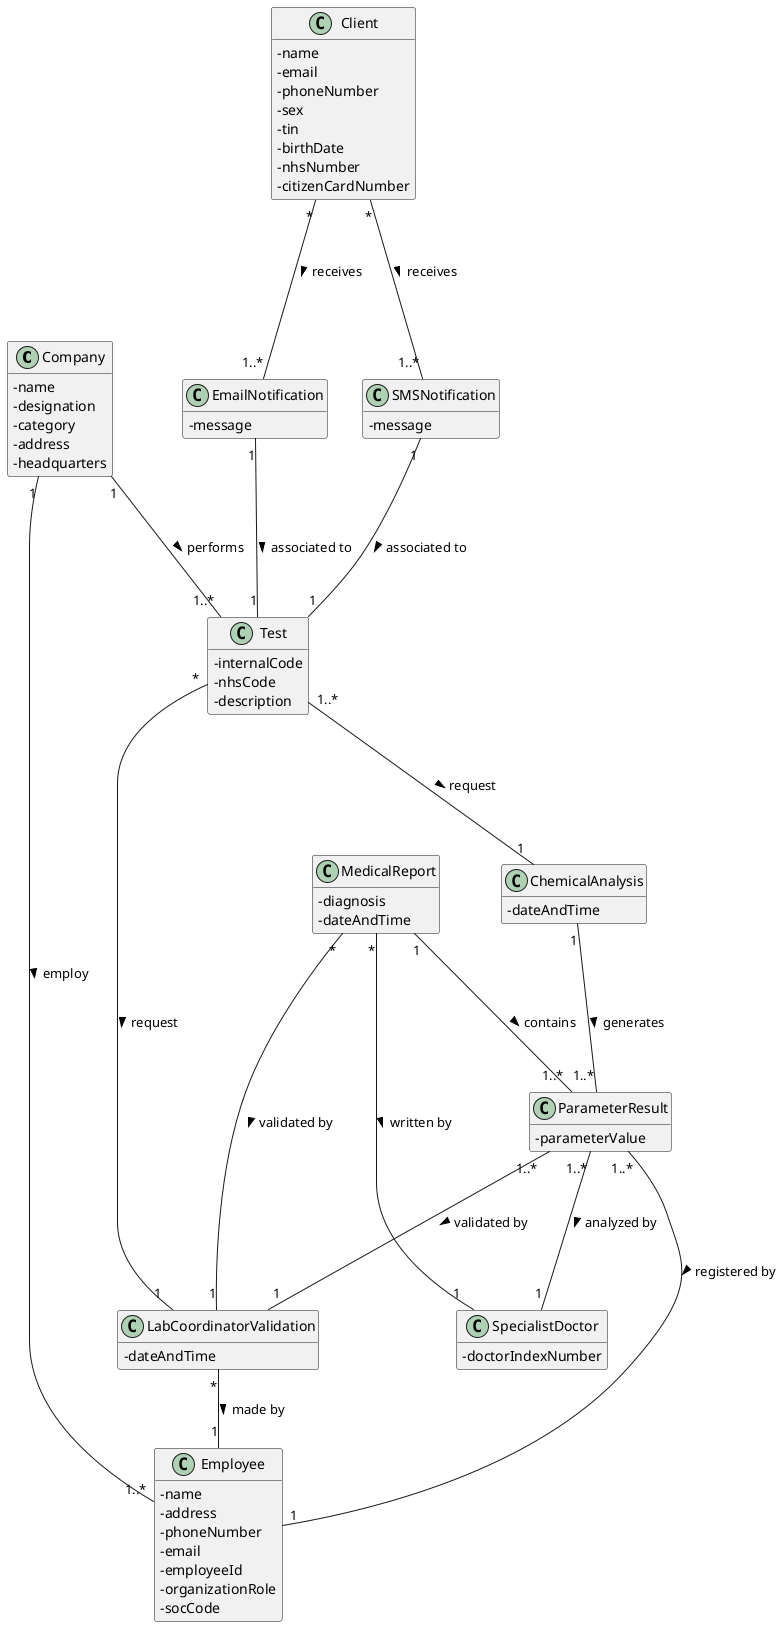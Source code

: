 @startuml
'https://plantuml.com/class-diagram
hide methods
skinparam classAttributeIconSize 0

class Company
class LabCoordinatorValidation
class Employee
class ChemicalAnalysis
class SpecialistDoctor
class MedicalReport
class ParameterResult
class Test
class EmailNotification
class SMSNotification


class Company{
-name
-designation
-category
-address
-headquarters
}

class LabCoordinatorValidation {
-dateAndTime
}

class Employee {
-name
-address
-phoneNumber
-email
-employeeId
-organizationRole
-socCode
}

class Client{
 - name
 - email
 - phoneNumber
 - sex
 - tin
 - birthDate
 - nhsNumber
 - citizenCardNumber
}

class ChemicalAnalysis{
-dateAndTime
}

class SpecialistDoctor{
-doctorIndexNumber
}

class MedicalReport{
-diagnosis
-dateAndTime
}

class ParameterResult{
-parameterValue
}


class Test{
-internalCode
-nhsCode
-description
}

class EmailNotification{
-message
}

class SMSNotification{
-message
}


ChemicalAnalysis "1"---"1..*" ParameterResult: generates >

Company "1"---"1..*" Employee : employ >
Company "1"---"1..*" Test : performs >

Client "*"---"1..*" SMSNotification : receives >
Client "*"---"1..*" EmailNotification : receives >

LabCoordinatorValidation "*"--"1" Employee : made by >

MedicalReport "*"---"1" LabCoordinatorValidation : validated by >
MedicalReport "1"---"1..*" ParameterResult : contains >
MedicalReport "*"---"1" SpecialistDoctor : written by >

Test "1..*" ---"1" ChemicalAnalysis : request >
Test "*" --- "1" LabCoordinatorValidation : request >

ParameterResult "1..*"---"1" Employee: registered by >
ParameterResult "1..*"---"1" LabCoordinatorValidation : validated by >
ParameterResult "1..*"---"1" SpecialistDoctor : analyzed by >

EmailNotification "1"---"1" Test : associated to >

SMSNotification "1"---"1" Test : associated to >

@enduml